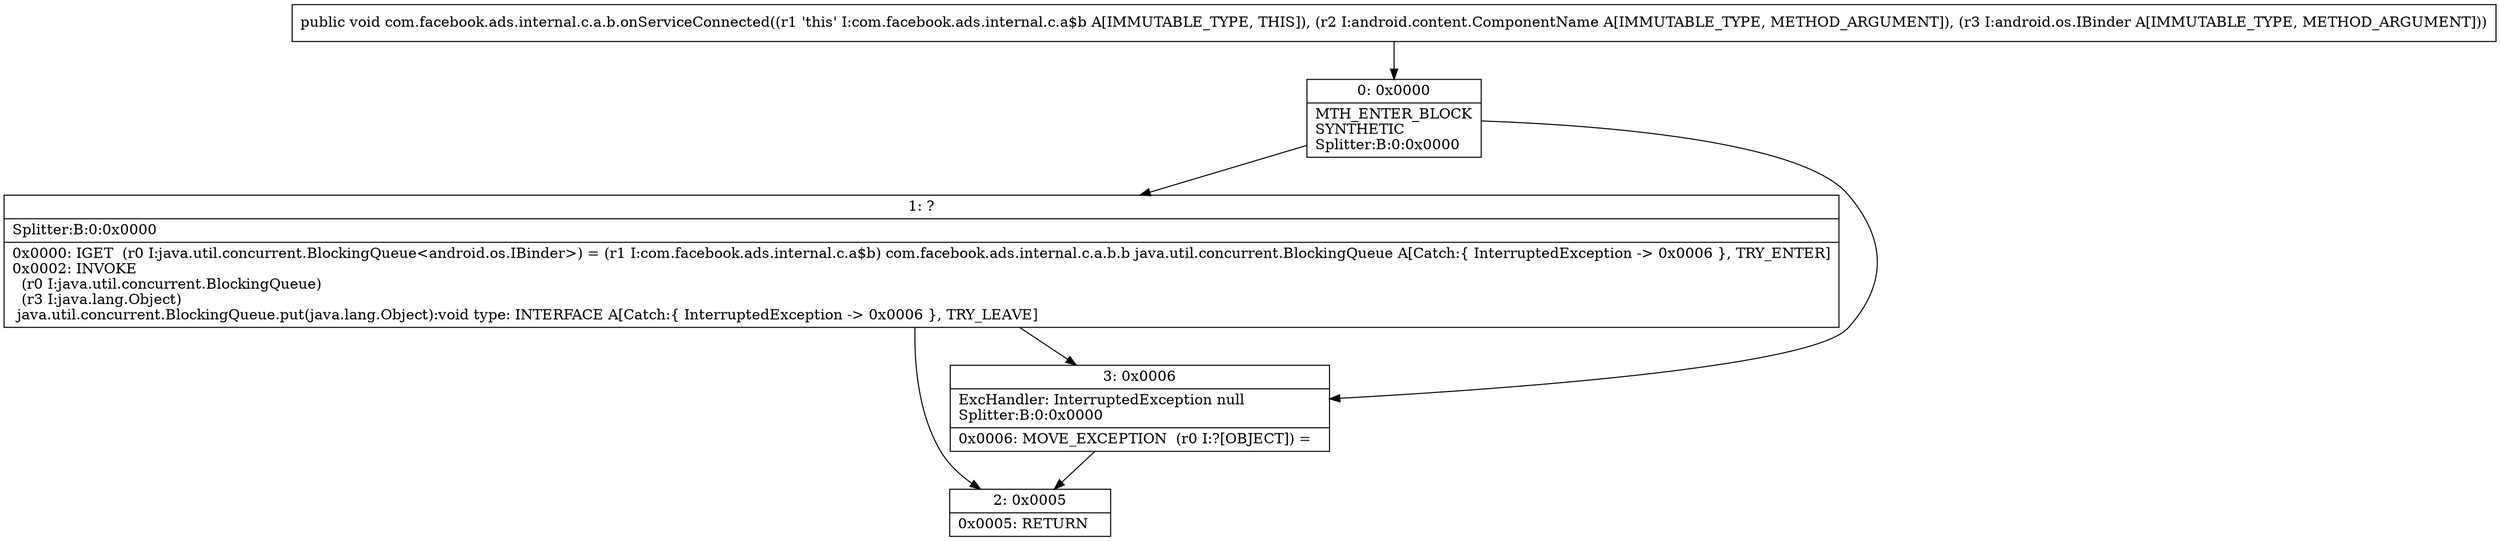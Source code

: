 digraph "CFG forcom.facebook.ads.internal.c.a.b.onServiceConnected(Landroid\/content\/ComponentName;Landroid\/os\/IBinder;)V" {
Node_0 [shape=record,label="{0\:\ 0x0000|MTH_ENTER_BLOCK\lSYNTHETIC\lSplitter:B:0:0x0000\l}"];
Node_1 [shape=record,label="{1\:\ ?|Splitter:B:0:0x0000\l|0x0000: IGET  (r0 I:java.util.concurrent.BlockingQueue\<android.os.IBinder\>) = (r1 I:com.facebook.ads.internal.c.a$b) com.facebook.ads.internal.c.a.b.b java.util.concurrent.BlockingQueue A[Catch:\{ InterruptedException \-\> 0x0006 \}, TRY_ENTER]\l0x0002: INVOKE  \l  (r0 I:java.util.concurrent.BlockingQueue)\l  (r3 I:java.lang.Object)\l java.util.concurrent.BlockingQueue.put(java.lang.Object):void type: INTERFACE A[Catch:\{ InterruptedException \-\> 0x0006 \}, TRY_LEAVE]\l}"];
Node_2 [shape=record,label="{2\:\ 0x0005|0x0005: RETURN   \l}"];
Node_3 [shape=record,label="{3\:\ 0x0006|ExcHandler: InterruptedException null\lSplitter:B:0:0x0000\l|0x0006: MOVE_EXCEPTION  (r0 I:?[OBJECT]) =  \l}"];
MethodNode[shape=record,label="{public void com.facebook.ads.internal.c.a.b.onServiceConnected((r1 'this' I:com.facebook.ads.internal.c.a$b A[IMMUTABLE_TYPE, THIS]), (r2 I:android.content.ComponentName A[IMMUTABLE_TYPE, METHOD_ARGUMENT]), (r3 I:android.os.IBinder A[IMMUTABLE_TYPE, METHOD_ARGUMENT])) }"];
MethodNode -> Node_0;
Node_0 -> Node_1;
Node_0 -> Node_3;
Node_1 -> Node_2;
Node_1 -> Node_3;
Node_3 -> Node_2;
}


